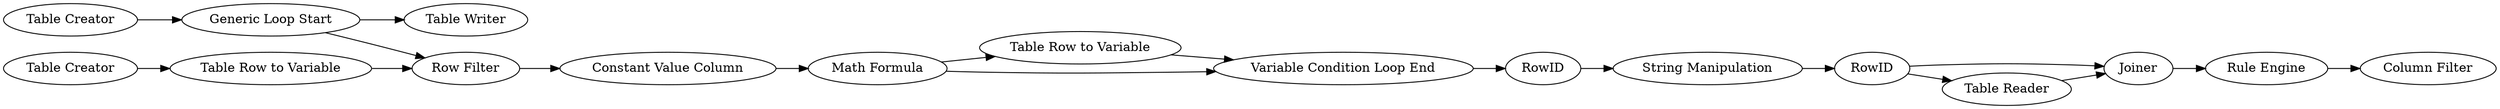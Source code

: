 digraph {
	"4645767290781757539_19" [label=RowID]
	"4645767290781757539_22" [label="Rule Engine"]
	"4645767290781757539_16" [label="Generic Loop Start"]
	"4645767290781757539_23" [label="Table Writer"]
	"4645767290781757539_17" [label=RowID]
	"4645767290781757539_18" [label="String Manipulation"]
	"4645767290781757539_5" [label="Constant Value Column"]
	"4645767290781757539_1" [label="Table Creator"]
	"4645767290781757539_6" [label="Math Formula"]
	"4645767290781757539_7" [label="Table Row to Variable"]
	"4645767290781757539_21" [label=Joiner]
	"4645767290781757539_24" [label="Table Reader"]
	"4645767290781757539_10" [label="Row Filter"]
	"4645767290781757539_14" [label="Variable Condition Loop End"]
	"4645767290781757539_20" [label="Column Filter"]
	"4645767290781757539_2" [label="Table Creator"]
	"4645767290781757539_3" [label="Table Row to Variable"]
	"4645767290781757539_14" -> "4645767290781757539_17"
	"4645767290781757539_16" -> "4645767290781757539_23"
	"4645767290781757539_18" -> "4645767290781757539_19"
	"4645767290781757539_5" -> "4645767290781757539_6"
	"4645767290781757539_17" -> "4645767290781757539_18"
	"4645767290781757539_21" -> "4645767290781757539_22"
	"4645767290781757539_10" -> "4645767290781757539_5"
	"4645767290781757539_3" -> "4645767290781757539_10"
	"4645767290781757539_19" -> "4645767290781757539_24"
	"4645767290781757539_6" -> "4645767290781757539_7"
	"4645767290781757539_19" -> "4645767290781757539_21"
	"4645767290781757539_16" -> "4645767290781757539_10"
	"4645767290781757539_7" -> "4645767290781757539_14"
	"4645767290781757539_6" -> "4645767290781757539_14"
	"4645767290781757539_22" -> "4645767290781757539_20"
	"4645767290781757539_2" -> "4645767290781757539_3"
	"4645767290781757539_1" -> "4645767290781757539_16"
	"4645767290781757539_24" -> "4645767290781757539_21"
	rankdir=LR
}
